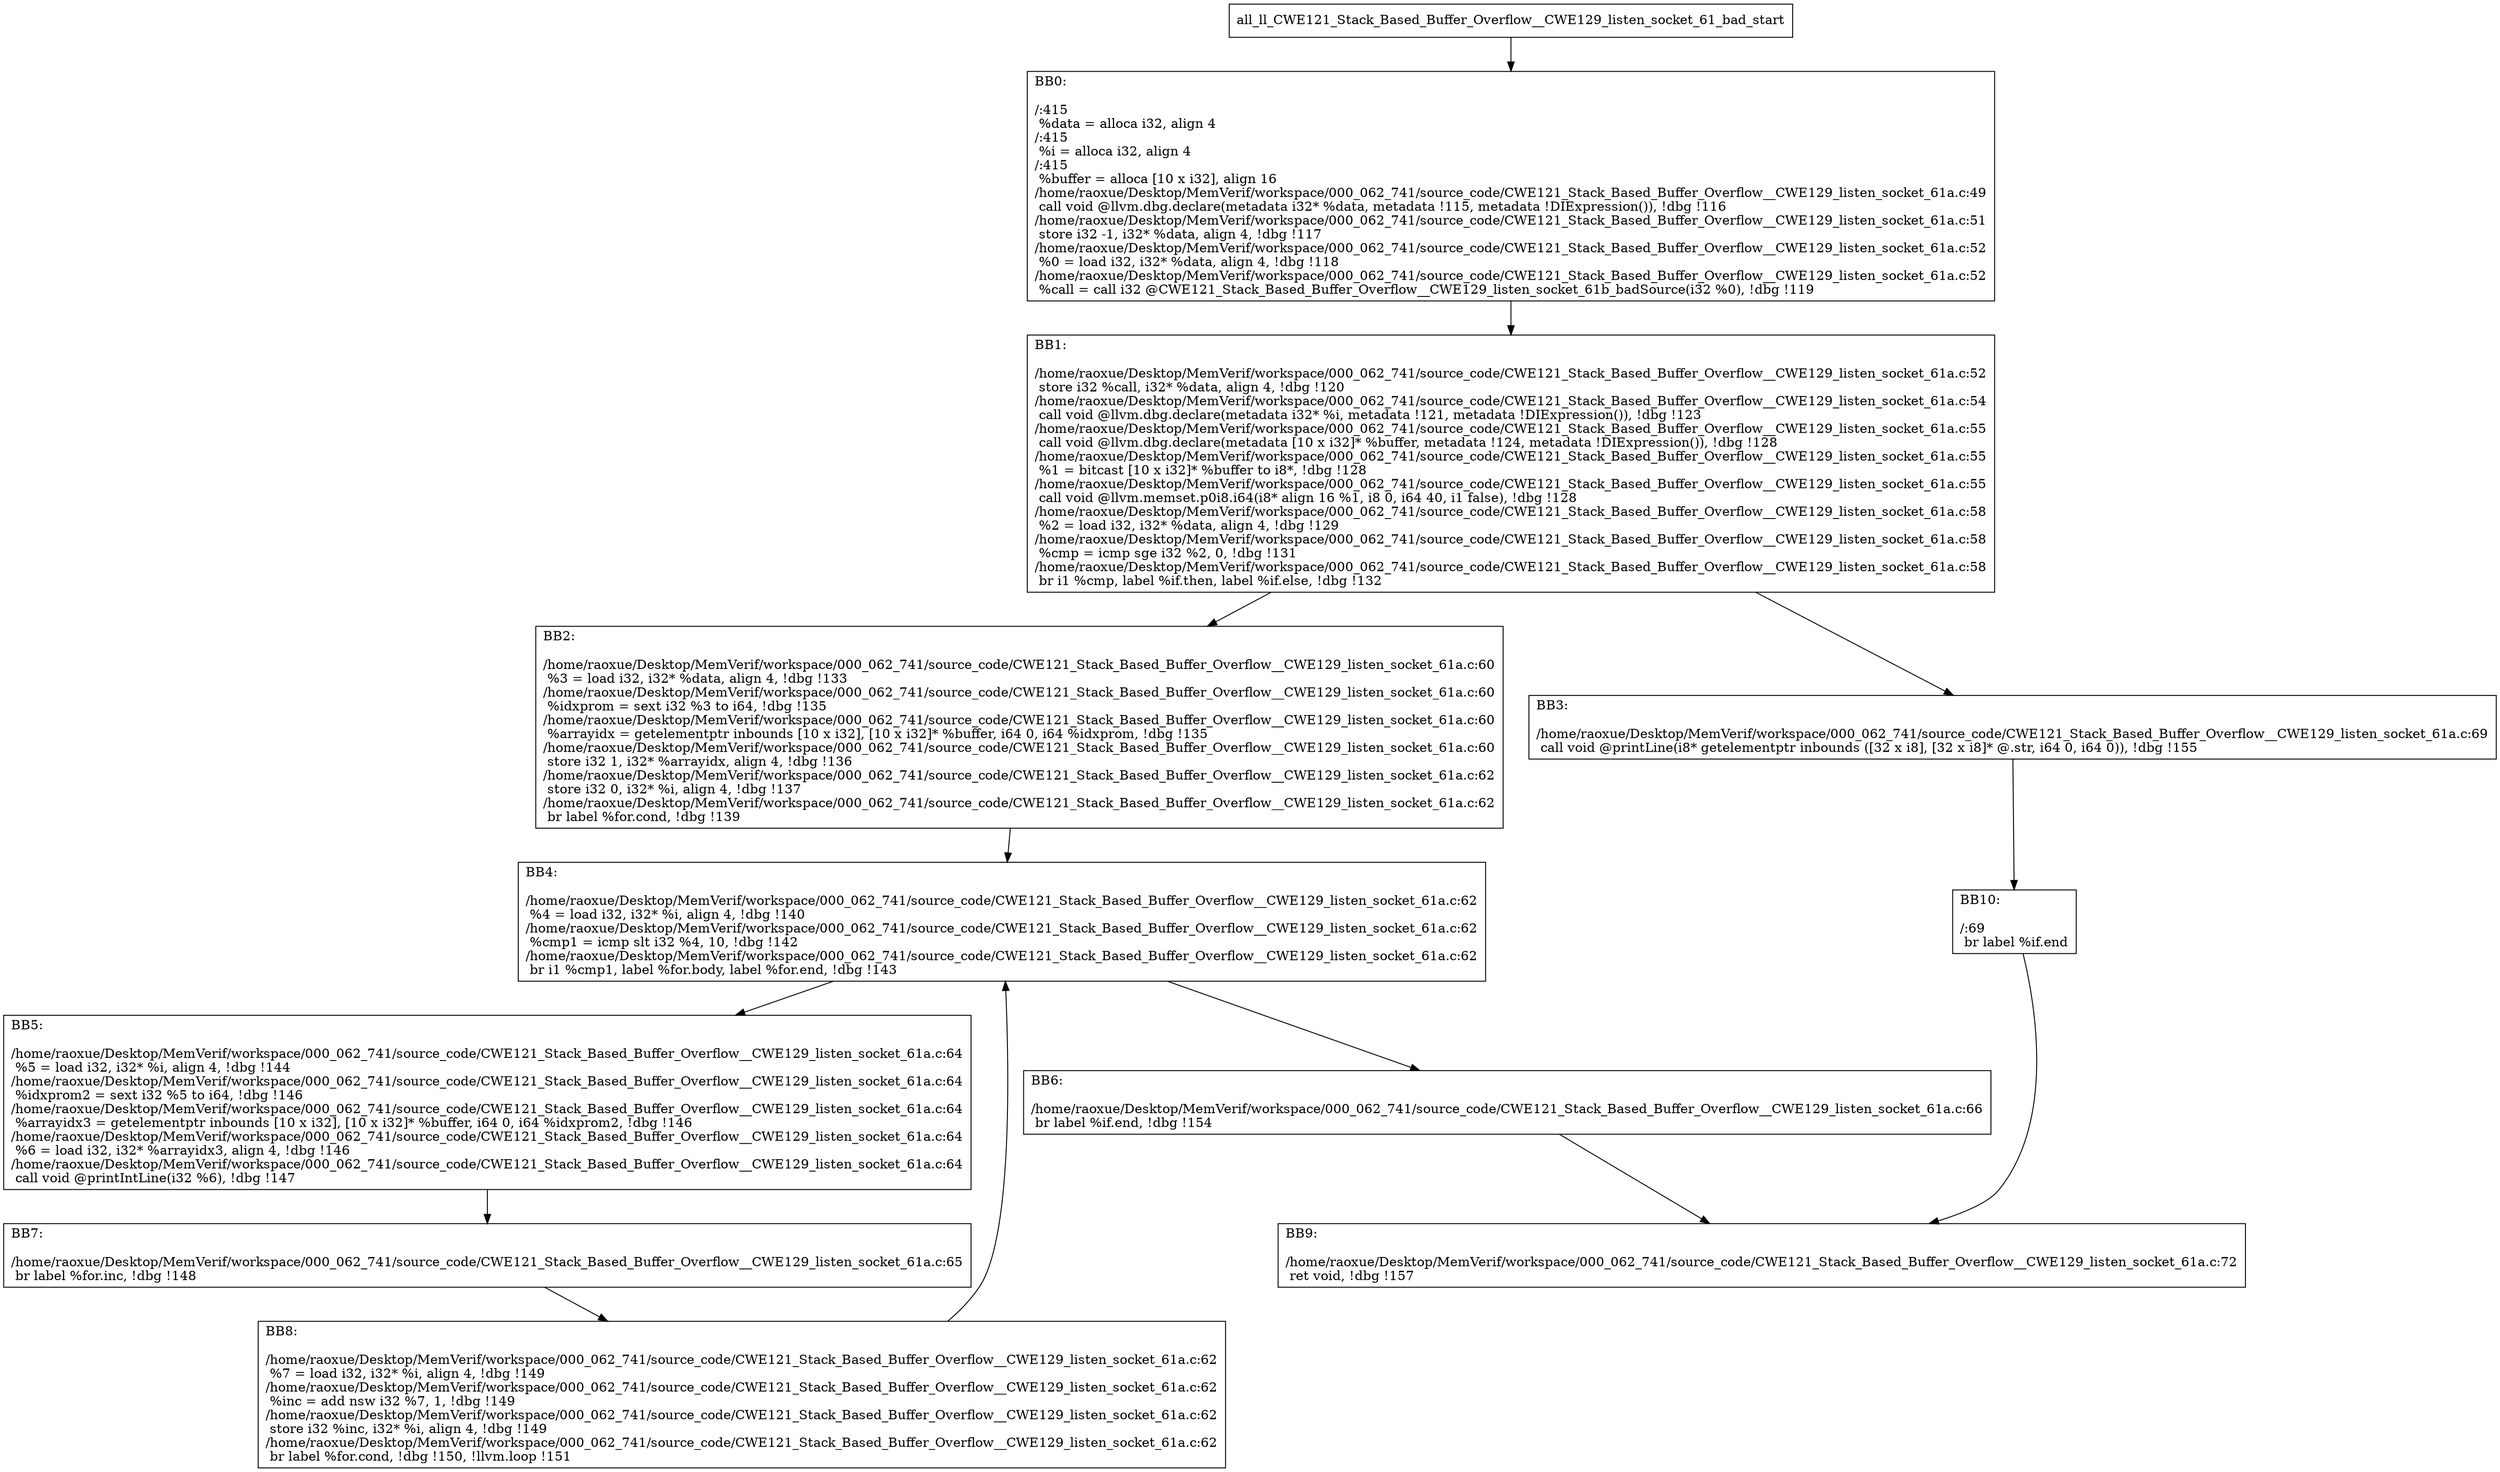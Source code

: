 digraph "CFG for'all_ll_CWE121_Stack_Based_Buffer_Overflow__CWE129_listen_socket_61_bad' function" {
	BBall_ll_CWE121_Stack_Based_Buffer_Overflow__CWE129_listen_socket_61_bad_start[shape=record,label="{all_ll_CWE121_Stack_Based_Buffer_Overflow__CWE129_listen_socket_61_bad_start}"];
	BBall_ll_CWE121_Stack_Based_Buffer_Overflow__CWE129_listen_socket_61_bad_start-> all_ll_CWE121_Stack_Based_Buffer_Overflow__CWE129_listen_socket_61_badBB0;
	all_ll_CWE121_Stack_Based_Buffer_Overflow__CWE129_listen_socket_61_badBB0 [shape=record, label="{BB0:\l\l/:415\l
  %data = alloca i32, align 4\l
/:415\l
  %i = alloca i32, align 4\l
/:415\l
  %buffer = alloca [10 x i32], align 16\l
/home/raoxue/Desktop/MemVerif/workspace/000_062_741/source_code/CWE121_Stack_Based_Buffer_Overflow__CWE129_listen_socket_61a.c:49\l
  call void @llvm.dbg.declare(metadata i32* %data, metadata !115, metadata !DIExpression()), !dbg !116\l
/home/raoxue/Desktop/MemVerif/workspace/000_062_741/source_code/CWE121_Stack_Based_Buffer_Overflow__CWE129_listen_socket_61a.c:51\l
  store i32 -1, i32* %data, align 4, !dbg !117\l
/home/raoxue/Desktop/MemVerif/workspace/000_062_741/source_code/CWE121_Stack_Based_Buffer_Overflow__CWE129_listen_socket_61a.c:52\l
  %0 = load i32, i32* %data, align 4, !dbg !118\l
/home/raoxue/Desktop/MemVerif/workspace/000_062_741/source_code/CWE121_Stack_Based_Buffer_Overflow__CWE129_listen_socket_61a.c:52\l
  %call = call i32 @CWE121_Stack_Based_Buffer_Overflow__CWE129_listen_socket_61b_badSource(i32 %0), !dbg !119\l
}"];
	all_ll_CWE121_Stack_Based_Buffer_Overflow__CWE129_listen_socket_61_badBB0-> all_ll_CWE121_Stack_Based_Buffer_Overflow__CWE129_listen_socket_61_badBB1;
	all_ll_CWE121_Stack_Based_Buffer_Overflow__CWE129_listen_socket_61_badBB1 [shape=record, label="{BB1:\l\l/home/raoxue/Desktop/MemVerif/workspace/000_062_741/source_code/CWE121_Stack_Based_Buffer_Overflow__CWE129_listen_socket_61a.c:52\l
  store i32 %call, i32* %data, align 4, !dbg !120\l
/home/raoxue/Desktop/MemVerif/workspace/000_062_741/source_code/CWE121_Stack_Based_Buffer_Overflow__CWE129_listen_socket_61a.c:54\l
  call void @llvm.dbg.declare(metadata i32* %i, metadata !121, metadata !DIExpression()), !dbg !123\l
/home/raoxue/Desktop/MemVerif/workspace/000_062_741/source_code/CWE121_Stack_Based_Buffer_Overflow__CWE129_listen_socket_61a.c:55\l
  call void @llvm.dbg.declare(metadata [10 x i32]* %buffer, metadata !124, metadata !DIExpression()), !dbg !128\l
/home/raoxue/Desktop/MemVerif/workspace/000_062_741/source_code/CWE121_Stack_Based_Buffer_Overflow__CWE129_listen_socket_61a.c:55\l
  %1 = bitcast [10 x i32]* %buffer to i8*, !dbg !128\l
/home/raoxue/Desktop/MemVerif/workspace/000_062_741/source_code/CWE121_Stack_Based_Buffer_Overflow__CWE129_listen_socket_61a.c:55\l
  call void @llvm.memset.p0i8.i64(i8* align 16 %1, i8 0, i64 40, i1 false), !dbg !128\l
/home/raoxue/Desktop/MemVerif/workspace/000_062_741/source_code/CWE121_Stack_Based_Buffer_Overflow__CWE129_listen_socket_61a.c:58\l
  %2 = load i32, i32* %data, align 4, !dbg !129\l
/home/raoxue/Desktop/MemVerif/workspace/000_062_741/source_code/CWE121_Stack_Based_Buffer_Overflow__CWE129_listen_socket_61a.c:58\l
  %cmp = icmp sge i32 %2, 0, !dbg !131\l
/home/raoxue/Desktop/MemVerif/workspace/000_062_741/source_code/CWE121_Stack_Based_Buffer_Overflow__CWE129_listen_socket_61a.c:58\l
  br i1 %cmp, label %if.then, label %if.else, !dbg !132\l
}"];
	all_ll_CWE121_Stack_Based_Buffer_Overflow__CWE129_listen_socket_61_badBB1-> all_ll_CWE121_Stack_Based_Buffer_Overflow__CWE129_listen_socket_61_badBB2;
	all_ll_CWE121_Stack_Based_Buffer_Overflow__CWE129_listen_socket_61_badBB1-> all_ll_CWE121_Stack_Based_Buffer_Overflow__CWE129_listen_socket_61_badBB3;
	all_ll_CWE121_Stack_Based_Buffer_Overflow__CWE129_listen_socket_61_badBB2 [shape=record, label="{BB2:\l\l/home/raoxue/Desktop/MemVerif/workspace/000_062_741/source_code/CWE121_Stack_Based_Buffer_Overflow__CWE129_listen_socket_61a.c:60\l
  %3 = load i32, i32* %data, align 4, !dbg !133\l
/home/raoxue/Desktop/MemVerif/workspace/000_062_741/source_code/CWE121_Stack_Based_Buffer_Overflow__CWE129_listen_socket_61a.c:60\l
  %idxprom = sext i32 %3 to i64, !dbg !135\l
/home/raoxue/Desktop/MemVerif/workspace/000_062_741/source_code/CWE121_Stack_Based_Buffer_Overflow__CWE129_listen_socket_61a.c:60\l
  %arrayidx = getelementptr inbounds [10 x i32], [10 x i32]* %buffer, i64 0, i64 %idxprom, !dbg !135\l
/home/raoxue/Desktop/MemVerif/workspace/000_062_741/source_code/CWE121_Stack_Based_Buffer_Overflow__CWE129_listen_socket_61a.c:60\l
  store i32 1, i32* %arrayidx, align 4, !dbg !136\l
/home/raoxue/Desktop/MemVerif/workspace/000_062_741/source_code/CWE121_Stack_Based_Buffer_Overflow__CWE129_listen_socket_61a.c:62\l
  store i32 0, i32* %i, align 4, !dbg !137\l
/home/raoxue/Desktop/MemVerif/workspace/000_062_741/source_code/CWE121_Stack_Based_Buffer_Overflow__CWE129_listen_socket_61a.c:62\l
  br label %for.cond, !dbg !139\l
}"];
	all_ll_CWE121_Stack_Based_Buffer_Overflow__CWE129_listen_socket_61_badBB2-> all_ll_CWE121_Stack_Based_Buffer_Overflow__CWE129_listen_socket_61_badBB4;
	all_ll_CWE121_Stack_Based_Buffer_Overflow__CWE129_listen_socket_61_badBB4 [shape=record, label="{BB4:\l\l/home/raoxue/Desktop/MemVerif/workspace/000_062_741/source_code/CWE121_Stack_Based_Buffer_Overflow__CWE129_listen_socket_61a.c:62\l
  %4 = load i32, i32* %i, align 4, !dbg !140\l
/home/raoxue/Desktop/MemVerif/workspace/000_062_741/source_code/CWE121_Stack_Based_Buffer_Overflow__CWE129_listen_socket_61a.c:62\l
  %cmp1 = icmp slt i32 %4, 10, !dbg !142\l
/home/raoxue/Desktop/MemVerif/workspace/000_062_741/source_code/CWE121_Stack_Based_Buffer_Overflow__CWE129_listen_socket_61a.c:62\l
  br i1 %cmp1, label %for.body, label %for.end, !dbg !143\l
}"];
	all_ll_CWE121_Stack_Based_Buffer_Overflow__CWE129_listen_socket_61_badBB4-> all_ll_CWE121_Stack_Based_Buffer_Overflow__CWE129_listen_socket_61_badBB5;
	all_ll_CWE121_Stack_Based_Buffer_Overflow__CWE129_listen_socket_61_badBB4-> all_ll_CWE121_Stack_Based_Buffer_Overflow__CWE129_listen_socket_61_badBB6;
	all_ll_CWE121_Stack_Based_Buffer_Overflow__CWE129_listen_socket_61_badBB5 [shape=record, label="{BB5:\l\l/home/raoxue/Desktop/MemVerif/workspace/000_062_741/source_code/CWE121_Stack_Based_Buffer_Overflow__CWE129_listen_socket_61a.c:64\l
  %5 = load i32, i32* %i, align 4, !dbg !144\l
/home/raoxue/Desktop/MemVerif/workspace/000_062_741/source_code/CWE121_Stack_Based_Buffer_Overflow__CWE129_listen_socket_61a.c:64\l
  %idxprom2 = sext i32 %5 to i64, !dbg !146\l
/home/raoxue/Desktop/MemVerif/workspace/000_062_741/source_code/CWE121_Stack_Based_Buffer_Overflow__CWE129_listen_socket_61a.c:64\l
  %arrayidx3 = getelementptr inbounds [10 x i32], [10 x i32]* %buffer, i64 0, i64 %idxprom2, !dbg !146\l
/home/raoxue/Desktop/MemVerif/workspace/000_062_741/source_code/CWE121_Stack_Based_Buffer_Overflow__CWE129_listen_socket_61a.c:64\l
  %6 = load i32, i32* %arrayidx3, align 4, !dbg !146\l
/home/raoxue/Desktop/MemVerif/workspace/000_062_741/source_code/CWE121_Stack_Based_Buffer_Overflow__CWE129_listen_socket_61a.c:64\l
  call void @printIntLine(i32 %6), !dbg !147\l
}"];
	all_ll_CWE121_Stack_Based_Buffer_Overflow__CWE129_listen_socket_61_badBB5-> all_ll_CWE121_Stack_Based_Buffer_Overflow__CWE129_listen_socket_61_badBB7;
	all_ll_CWE121_Stack_Based_Buffer_Overflow__CWE129_listen_socket_61_badBB7 [shape=record, label="{BB7:\l\l/home/raoxue/Desktop/MemVerif/workspace/000_062_741/source_code/CWE121_Stack_Based_Buffer_Overflow__CWE129_listen_socket_61a.c:65\l
  br label %for.inc, !dbg !148\l
}"];
	all_ll_CWE121_Stack_Based_Buffer_Overflow__CWE129_listen_socket_61_badBB7-> all_ll_CWE121_Stack_Based_Buffer_Overflow__CWE129_listen_socket_61_badBB8;
	all_ll_CWE121_Stack_Based_Buffer_Overflow__CWE129_listen_socket_61_badBB8 [shape=record, label="{BB8:\l\l/home/raoxue/Desktop/MemVerif/workspace/000_062_741/source_code/CWE121_Stack_Based_Buffer_Overflow__CWE129_listen_socket_61a.c:62\l
  %7 = load i32, i32* %i, align 4, !dbg !149\l
/home/raoxue/Desktop/MemVerif/workspace/000_062_741/source_code/CWE121_Stack_Based_Buffer_Overflow__CWE129_listen_socket_61a.c:62\l
  %inc = add nsw i32 %7, 1, !dbg !149\l
/home/raoxue/Desktop/MemVerif/workspace/000_062_741/source_code/CWE121_Stack_Based_Buffer_Overflow__CWE129_listen_socket_61a.c:62\l
  store i32 %inc, i32* %i, align 4, !dbg !149\l
/home/raoxue/Desktop/MemVerif/workspace/000_062_741/source_code/CWE121_Stack_Based_Buffer_Overflow__CWE129_listen_socket_61a.c:62\l
  br label %for.cond, !dbg !150, !llvm.loop !151\l
}"];
	all_ll_CWE121_Stack_Based_Buffer_Overflow__CWE129_listen_socket_61_badBB8-> all_ll_CWE121_Stack_Based_Buffer_Overflow__CWE129_listen_socket_61_badBB4;
	all_ll_CWE121_Stack_Based_Buffer_Overflow__CWE129_listen_socket_61_badBB6 [shape=record, label="{BB6:\l\l/home/raoxue/Desktop/MemVerif/workspace/000_062_741/source_code/CWE121_Stack_Based_Buffer_Overflow__CWE129_listen_socket_61a.c:66\l
  br label %if.end, !dbg !154\l
}"];
	all_ll_CWE121_Stack_Based_Buffer_Overflow__CWE129_listen_socket_61_badBB6-> all_ll_CWE121_Stack_Based_Buffer_Overflow__CWE129_listen_socket_61_badBB9;
	all_ll_CWE121_Stack_Based_Buffer_Overflow__CWE129_listen_socket_61_badBB3 [shape=record, label="{BB3:\l\l/home/raoxue/Desktop/MemVerif/workspace/000_062_741/source_code/CWE121_Stack_Based_Buffer_Overflow__CWE129_listen_socket_61a.c:69\l
  call void @printLine(i8* getelementptr inbounds ([32 x i8], [32 x i8]* @.str, i64 0, i64 0)), !dbg !155\l
}"];
	all_ll_CWE121_Stack_Based_Buffer_Overflow__CWE129_listen_socket_61_badBB3-> all_ll_CWE121_Stack_Based_Buffer_Overflow__CWE129_listen_socket_61_badBB10;
	all_ll_CWE121_Stack_Based_Buffer_Overflow__CWE129_listen_socket_61_badBB10 [shape=record, label="{BB10:\l\l/:69\l
  br label %if.end\l
}"];
	all_ll_CWE121_Stack_Based_Buffer_Overflow__CWE129_listen_socket_61_badBB10-> all_ll_CWE121_Stack_Based_Buffer_Overflow__CWE129_listen_socket_61_badBB9;
	all_ll_CWE121_Stack_Based_Buffer_Overflow__CWE129_listen_socket_61_badBB9 [shape=record, label="{BB9:\l\l/home/raoxue/Desktop/MemVerif/workspace/000_062_741/source_code/CWE121_Stack_Based_Buffer_Overflow__CWE129_listen_socket_61a.c:72\l
  ret void, !dbg !157\l
}"];
}
